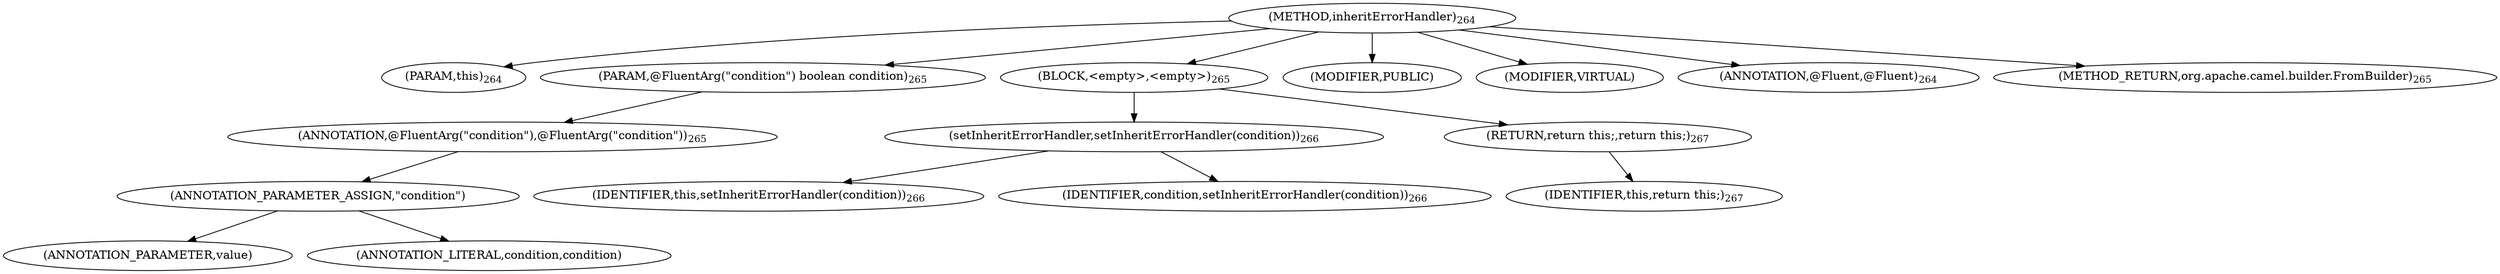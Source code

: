 digraph "inheritErrorHandler" {  
"603" [label = <(METHOD,inheritErrorHandler)<SUB>264</SUB>> ]
"75" [label = <(PARAM,this)<SUB>264</SUB>> ]
"604" [label = <(PARAM,@FluentArg(&quot;condition&quot;) boolean condition)<SUB>265</SUB>> ]
"605" [label = <(ANNOTATION,@FluentArg(&quot;condition&quot;),@FluentArg(&quot;condition&quot;))<SUB>265</SUB>> ]
"606" [label = <(ANNOTATION_PARAMETER_ASSIGN,&quot;condition&quot;)> ]
"607" [label = <(ANNOTATION_PARAMETER,value)> ]
"608" [label = <(ANNOTATION_LITERAL,condition,condition)> ]
"609" [label = <(BLOCK,&lt;empty&gt;,&lt;empty&gt;)<SUB>265</SUB>> ]
"610" [label = <(setInheritErrorHandler,setInheritErrorHandler(condition))<SUB>266</SUB>> ]
"74" [label = <(IDENTIFIER,this,setInheritErrorHandler(condition))<SUB>266</SUB>> ]
"611" [label = <(IDENTIFIER,condition,setInheritErrorHandler(condition))<SUB>266</SUB>> ]
"612" [label = <(RETURN,return this;,return this;)<SUB>267</SUB>> ]
"76" [label = <(IDENTIFIER,this,return this;)<SUB>267</SUB>> ]
"613" [label = <(MODIFIER,PUBLIC)> ]
"614" [label = <(MODIFIER,VIRTUAL)> ]
"615" [label = <(ANNOTATION,@Fluent,@Fluent)<SUB>264</SUB>> ]
"616" [label = <(METHOD_RETURN,org.apache.camel.builder.FromBuilder)<SUB>265</SUB>> ]
  "603" -> "75" 
  "603" -> "604" 
  "603" -> "609" 
  "603" -> "613" 
  "603" -> "614" 
  "603" -> "615" 
  "603" -> "616" 
  "604" -> "605" 
  "605" -> "606" 
  "606" -> "607" 
  "606" -> "608" 
  "609" -> "610" 
  "609" -> "612" 
  "610" -> "74" 
  "610" -> "611" 
  "612" -> "76" 
}
